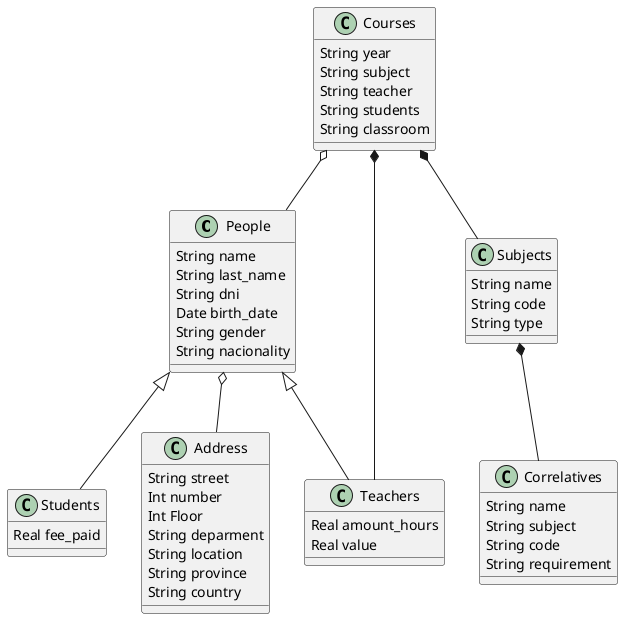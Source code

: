@startuml

class People {
    String name
    String last_name
    String dni
    Date birth_date
    String gender
    String nacionality
}

class Students {
    Real fee_paid
}

class Teachers {
    Real amount_hours
    Real value
}

class Address {
    String street
    Int number
    Int Floor 
    String deparment 
    String location 
    String province 
    String country
}

class Subjects {
    String name
    String code 
    String type
}

class Correlatives {
    String name 
    String subject
    String code 
    String requirement
}

class Courses {
    String year
    String subject
    String teacher
    String students 
    String classroom
}

People <|-- Students
People <|-- Teachers
People o-- Address

Subjects *-- Correlatives

Courses *-- Subjects
Courses o-- People
Courses *-- Teachers

@enduml